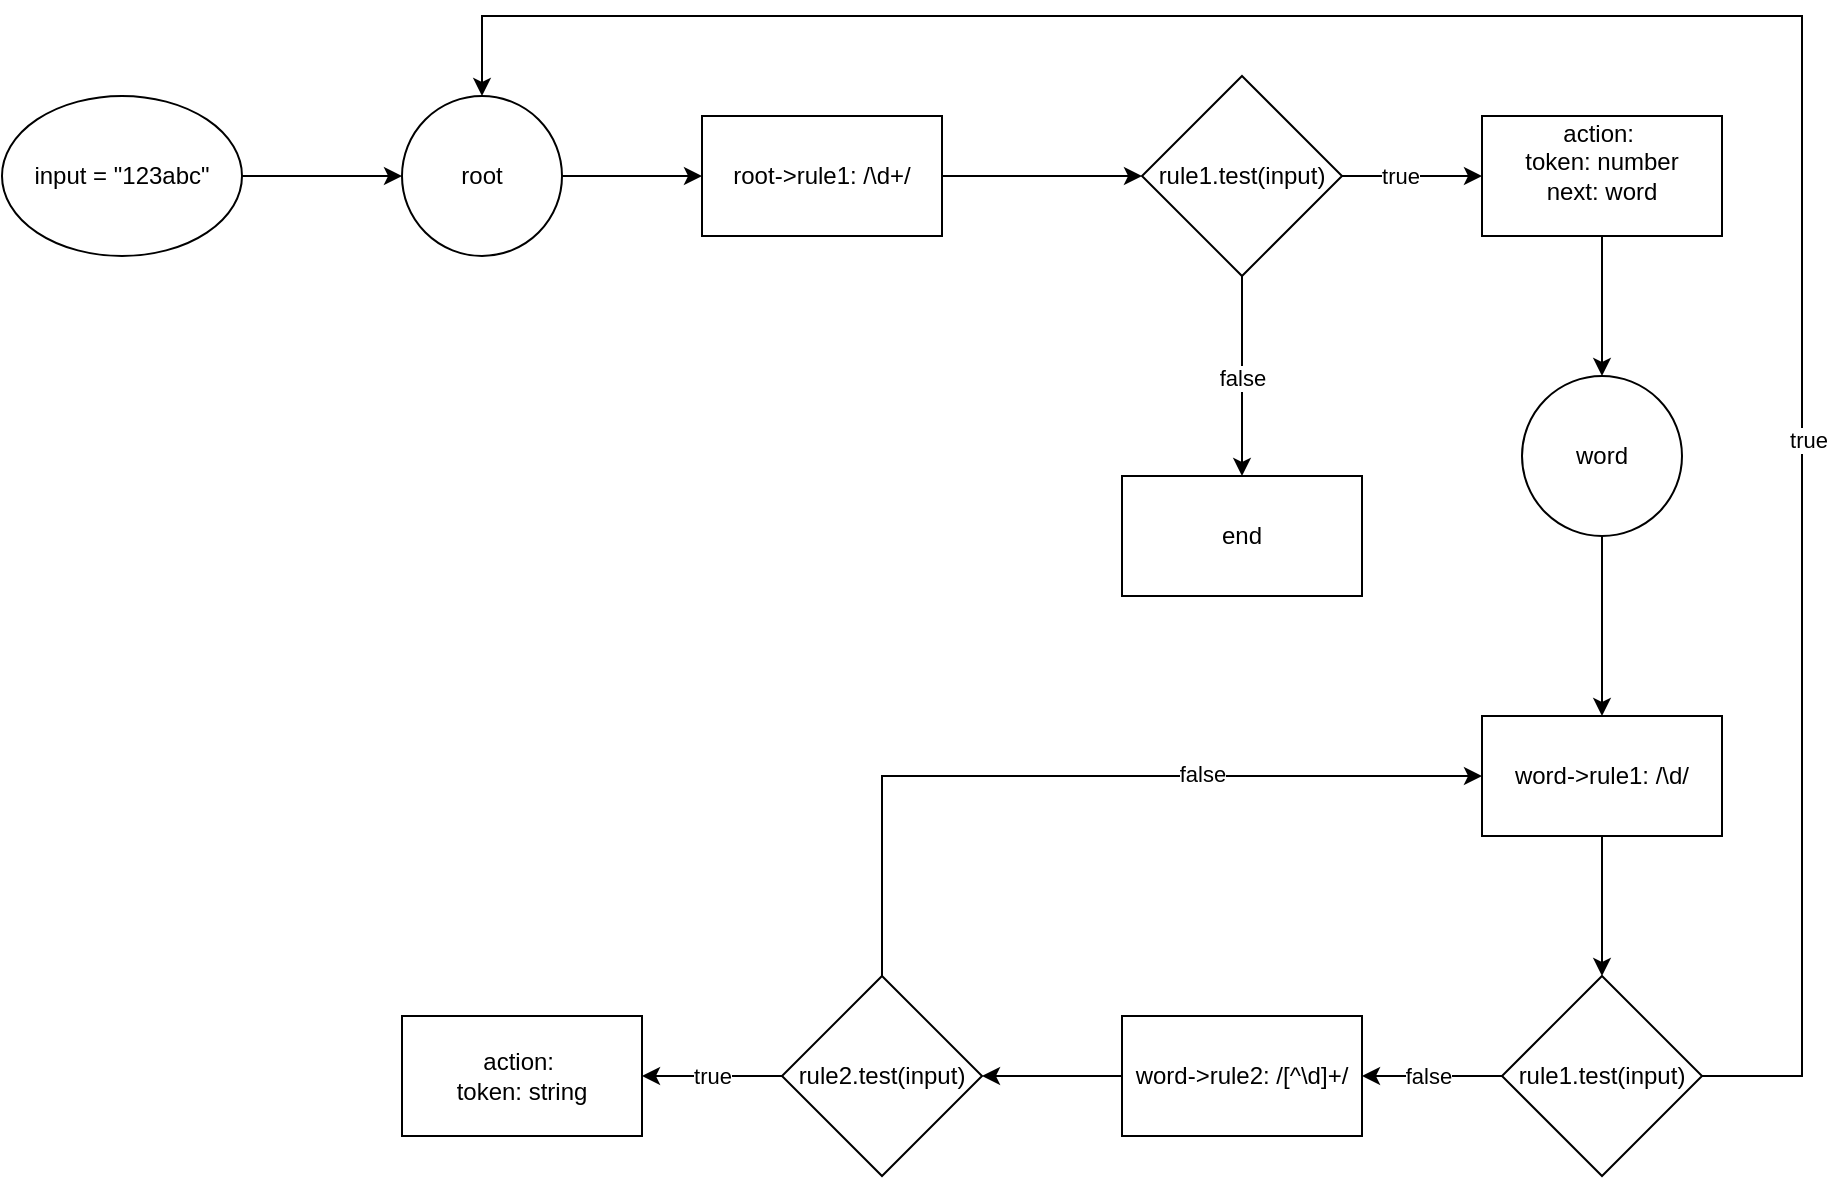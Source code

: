 <mxfile version="24.7.17">
  <diagram name="第 1 页" id="ZwtGo0Ra21_Wfgm8KA-H">
    <mxGraphModel dx="1434" dy="702" grid="1" gridSize="10" guides="1" tooltips="1" connect="1" arrows="1" fold="1" page="1" pageScale="1" pageWidth="2339" pageHeight="3300" math="0" shadow="0">
      <root>
        <mxCell id="0" />
        <mxCell id="1" parent="0" />
        <mxCell id="k1dHxfXZ2eATXNSB_S6I-24" value="" style="edgeStyle=orthogonalEdgeStyle;rounded=0;orthogonalLoop=1;jettySize=auto;html=1;" edge="1" parent="1" source="k1dHxfXZ2eATXNSB_S6I-1" target="k1dHxfXZ2eATXNSB_S6I-23">
          <mxGeometry relative="1" as="geometry" />
        </mxCell>
        <mxCell id="k1dHxfXZ2eATXNSB_S6I-1" value="input = &quot;123abc&quot;" style="ellipse;whiteSpace=wrap;html=1;" vertex="1" parent="1">
          <mxGeometry x="250" y="290" width="120" height="80" as="geometry" />
        </mxCell>
        <mxCell id="k1dHxfXZ2eATXNSB_S6I-10" value="" style="edgeStyle=orthogonalEdgeStyle;rounded=0;orthogonalLoop=1;jettySize=auto;html=1;" edge="1" parent="1" source="k1dHxfXZ2eATXNSB_S6I-7" target="k1dHxfXZ2eATXNSB_S6I-9">
          <mxGeometry relative="1" as="geometry" />
        </mxCell>
        <mxCell id="k1dHxfXZ2eATXNSB_S6I-7" value="root-&amp;gt;rule1: /\d+/" style="whiteSpace=wrap;html=1;" vertex="1" parent="1">
          <mxGeometry x="600" y="300" width="120" height="60" as="geometry" />
        </mxCell>
        <mxCell id="k1dHxfXZ2eATXNSB_S6I-19" value="" style="edgeStyle=orthogonalEdgeStyle;rounded=0;orthogonalLoop=1;jettySize=auto;html=1;" edge="1" parent="1" source="k1dHxfXZ2eATXNSB_S6I-9" target="k1dHxfXZ2eATXNSB_S6I-18">
          <mxGeometry relative="1" as="geometry" />
        </mxCell>
        <mxCell id="k1dHxfXZ2eATXNSB_S6I-20" value="true" style="edgeLabel;html=1;align=center;verticalAlign=middle;resizable=0;points=[];" vertex="1" connectable="0" parent="k1dHxfXZ2eATXNSB_S6I-19">
          <mxGeometry x="-0.171" y="-3" relative="1" as="geometry">
            <mxPoint y="-3" as="offset" />
          </mxGeometry>
        </mxCell>
        <mxCell id="k1dHxfXZ2eATXNSB_S6I-22" value="" style="edgeStyle=orthogonalEdgeStyle;rounded=0;orthogonalLoop=1;jettySize=auto;html=1;" edge="1" parent="1" source="k1dHxfXZ2eATXNSB_S6I-9" target="k1dHxfXZ2eATXNSB_S6I-21">
          <mxGeometry relative="1" as="geometry" />
        </mxCell>
        <mxCell id="k1dHxfXZ2eATXNSB_S6I-26" value="false" style="edgeLabel;html=1;align=center;verticalAlign=middle;resizable=0;points=[];" vertex="1" connectable="0" parent="k1dHxfXZ2eATXNSB_S6I-22">
          <mxGeometry x="0.02" relative="1" as="geometry">
            <mxPoint as="offset" />
          </mxGeometry>
        </mxCell>
        <mxCell id="k1dHxfXZ2eATXNSB_S6I-9" value="rule1.test(input)" style="rhombus;whiteSpace=wrap;html=1;" vertex="1" parent="1">
          <mxGeometry x="820" y="280" width="100" height="100" as="geometry" />
        </mxCell>
        <mxCell id="k1dHxfXZ2eATXNSB_S6I-28" value="" style="edgeStyle=orthogonalEdgeStyle;rounded=0;orthogonalLoop=1;jettySize=auto;html=1;" edge="1" parent="1" source="k1dHxfXZ2eATXNSB_S6I-18" target="k1dHxfXZ2eATXNSB_S6I-27">
          <mxGeometry relative="1" as="geometry" />
        </mxCell>
        <mxCell id="k1dHxfXZ2eATXNSB_S6I-18" value="action:&amp;nbsp;&lt;br&gt;token: number&lt;br&gt;next: word&lt;br&gt;&lt;div&gt;&lt;br&gt;&lt;/div&gt;" style="whiteSpace=wrap;html=1;" vertex="1" parent="1">
          <mxGeometry x="990" y="300" width="120" height="60" as="geometry" />
        </mxCell>
        <mxCell id="k1dHxfXZ2eATXNSB_S6I-21" value="end" style="whiteSpace=wrap;html=1;" vertex="1" parent="1">
          <mxGeometry x="810" y="480" width="120" height="60" as="geometry" />
        </mxCell>
        <mxCell id="k1dHxfXZ2eATXNSB_S6I-25" style="edgeStyle=orthogonalEdgeStyle;rounded=0;orthogonalLoop=1;jettySize=auto;html=1;exitX=1;exitY=0.5;exitDx=0;exitDy=0;entryX=0;entryY=0.5;entryDx=0;entryDy=0;" edge="1" parent="1" source="k1dHxfXZ2eATXNSB_S6I-23" target="k1dHxfXZ2eATXNSB_S6I-7">
          <mxGeometry relative="1" as="geometry" />
        </mxCell>
        <mxCell id="k1dHxfXZ2eATXNSB_S6I-23" value="root" style="ellipse;whiteSpace=wrap;html=1;" vertex="1" parent="1">
          <mxGeometry x="450" y="290" width="80" height="80" as="geometry" />
        </mxCell>
        <mxCell id="k1dHxfXZ2eATXNSB_S6I-30" value="" style="edgeStyle=orthogonalEdgeStyle;rounded=0;orthogonalLoop=1;jettySize=auto;html=1;" edge="1" parent="1" source="k1dHxfXZ2eATXNSB_S6I-27" target="k1dHxfXZ2eATXNSB_S6I-29">
          <mxGeometry relative="1" as="geometry" />
        </mxCell>
        <mxCell id="k1dHxfXZ2eATXNSB_S6I-27" value="word" style="ellipse;whiteSpace=wrap;html=1;" vertex="1" parent="1">
          <mxGeometry x="1010" y="430" width="80" height="80" as="geometry" />
        </mxCell>
        <mxCell id="k1dHxfXZ2eATXNSB_S6I-32" value="" style="edgeStyle=orthogonalEdgeStyle;rounded=0;orthogonalLoop=1;jettySize=auto;html=1;" edge="1" parent="1" source="k1dHxfXZ2eATXNSB_S6I-29" target="k1dHxfXZ2eATXNSB_S6I-31">
          <mxGeometry relative="1" as="geometry" />
        </mxCell>
        <mxCell id="k1dHxfXZ2eATXNSB_S6I-29" value="word-&amp;gt;rule1:&amp;nbsp;/\d/" style="whiteSpace=wrap;html=1;" vertex="1" parent="1">
          <mxGeometry x="990" y="600" width="120" height="60" as="geometry" />
        </mxCell>
        <mxCell id="k1dHxfXZ2eATXNSB_S6I-34" value="" style="edgeStyle=orthogonalEdgeStyle;rounded=0;orthogonalLoop=1;jettySize=auto;html=1;" edge="1" parent="1" source="k1dHxfXZ2eATXNSB_S6I-31" target="k1dHxfXZ2eATXNSB_S6I-33">
          <mxGeometry relative="1" as="geometry" />
        </mxCell>
        <mxCell id="k1dHxfXZ2eATXNSB_S6I-35" value="false" style="edgeLabel;html=1;align=center;verticalAlign=middle;resizable=0;points=[];" vertex="1" connectable="0" parent="k1dHxfXZ2eATXNSB_S6I-34">
          <mxGeometry x="0.057" y="2" relative="1" as="geometry">
            <mxPoint y="-2" as="offset" />
          </mxGeometry>
        </mxCell>
        <mxCell id="k1dHxfXZ2eATXNSB_S6I-36" style="edgeStyle=orthogonalEdgeStyle;rounded=0;orthogonalLoop=1;jettySize=auto;html=1;exitX=1;exitY=0.5;exitDx=0;exitDy=0;entryX=0.5;entryY=0;entryDx=0;entryDy=0;" edge="1" parent="1" source="k1dHxfXZ2eATXNSB_S6I-31" target="k1dHxfXZ2eATXNSB_S6I-23">
          <mxGeometry relative="1" as="geometry">
            <Array as="points">
              <mxPoint x="1150" y="780" />
              <mxPoint x="1150" y="250" />
              <mxPoint x="490" y="250" />
            </Array>
          </mxGeometry>
        </mxCell>
        <mxCell id="k1dHxfXZ2eATXNSB_S6I-37" value="true" style="edgeLabel;html=1;align=center;verticalAlign=middle;resizable=0;points=[];" vertex="1" connectable="0" parent="k1dHxfXZ2eATXNSB_S6I-36">
          <mxGeometry x="-0.425" y="-3" relative="1" as="geometry">
            <mxPoint as="offset" />
          </mxGeometry>
        </mxCell>
        <mxCell id="k1dHxfXZ2eATXNSB_S6I-31" value="rule1.test(input)" style="rhombus;whiteSpace=wrap;html=1;" vertex="1" parent="1">
          <mxGeometry x="1000" y="730" width="100" height="100" as="geometry" />
        </mxCell>
        <mxCell id="k1dHxfXZ2eATXNSB_S6I-39" value="" style="edgeStyle=orthogonalEdgeStyle;rounded=0;orthogonalLoop=1;jettySize=auto;html=1;" edge="1" parent="1" source="k1dHxfXZ2eATXNSB_S6I-33" target="k1dHxfXZ2eATXNSB_S6I-38">
          <mxGeometry relative="1" as="geometry" />
        </mxCell>
        <mxCell id="k1dHxfXZ2eATXNSB_S6I-33" value="word-&amp;gt;rule2:&amp;nbsp;/[^\d]+/" style="whiteSpace=wrap;html=1;" vertex="1" parent="1">
          <mxGeometry x="810" y="750" width="120" height="60" as="geometry" />
        </mxCell>
        <mxCell id="k1dHxfXZ2eATXNSB_S6I-41" value="true" style="edgeStyle=orthogonalEdgeStyle;rounded=0;orthogonalLoop=1;jettySize=auto;html=1;" edge="1" parent="1" source="k1dHxfXZ2eATXNSB_S6I-38" target="k1dHxfXZ2eATXNSB_S6I-40">
          <mxGeometry relative="1" as="geometry" />
        </mxCell>
        <mxCell id="k1dHxfXZ2eATXNSB_S6I-43" style="edgeStyle=orthogonalEdgeStyle;rounded=0;orthogonalLoop=1;jettySize=auto;html=1;exitX=0.5;exitY=0;exitDx=0;exitDy=0;entryX=0;entryY=0.5;entryDx=0;entryDy=0;" edge="1" parent="1" source="k1dHxfXZ2eATXNSB_S6I-38" target="k1dHxfXZ2eATXNSB_S6I-29">
          <mxGeometry relative="1" as="geometry" />
        </mxCell>
        <mxCell id="k1dHxfXZ2eATXNSB_S6I-44" value="false" style="edgeLabel;html=1;align=center;verticalAlign=middle;resizable=0;points=[];" vertex="1" connectable="0" parent="k1dHxfXZ2eATXNSB_S6I-43">
          <mxGeometry x="0.125" y="-2" relative="1" as="geometry">
            <mxPoint x="35" y="-3" as="offset" />
          </mxGeometry>
        </mxCell>
        <mxCell id="k1dHxfXZ2eATXNSB_S6I-38" value="rule2.test(input)" style="rhombus;whiteSpace=wrap;html=1;" vertex="1" parent="1">
          <mxGeometry x="640" y="730" width="100" height="100" as="geometry" />
        </mxCell>
        <mxCell id="k1dHxfXZ2eATXNSB_S6I-40" value="action:&amp;nbsp;&lt;br&gt;token: string" style="whiteSpace=wrap;html=1;" vertex="1" parent="1">
          <mxGeometry x="450" y="750" width="120" height="60" as="geometry" />
        </mxCell>
      </root>
    </mxGraphModel>
  </diagram>
</mxfile>

